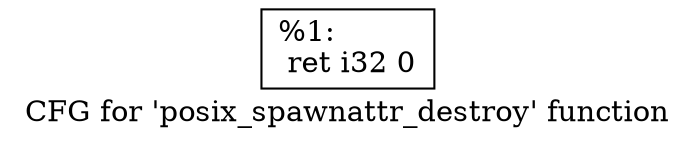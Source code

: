 digraph "CFG for 'posix_spawnattr_destroy' function" {
	label="CFG for 'posix_spawnattr_destroy' function";

	Node0x1b83b40 [shape=record,label="{%1:\l  ret i32 0\l}"];
}
